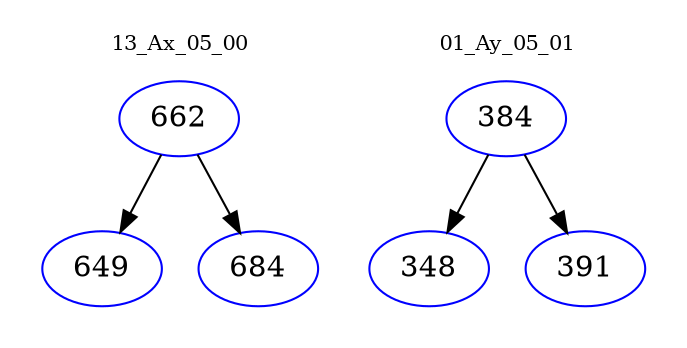 digraph{
subgraph cluster_0 {
color = white
label = "13_Ax_05_00";
fontsize=10;
T0_662 [label="662", color="blue"]
T0_662 -> T0_649 [color="black"]
T0_649 [label="649", color="blue"]
T0_662 -> T0_684 [color="black"]
T0_684 [label="684", color="blue"]
}
subgraph cluster_1 {
color = white
label = "01_Ay_05_01";
fontsize=10;
T1_384 [label="384", color="blue"]
T1_384 -> T1_348 [color="black"]
T1_348 [label="348", color="blue"]
T1_384 -> T1_391 [color="black"]
T1_391 [label="391", color="blue"]
}
}

